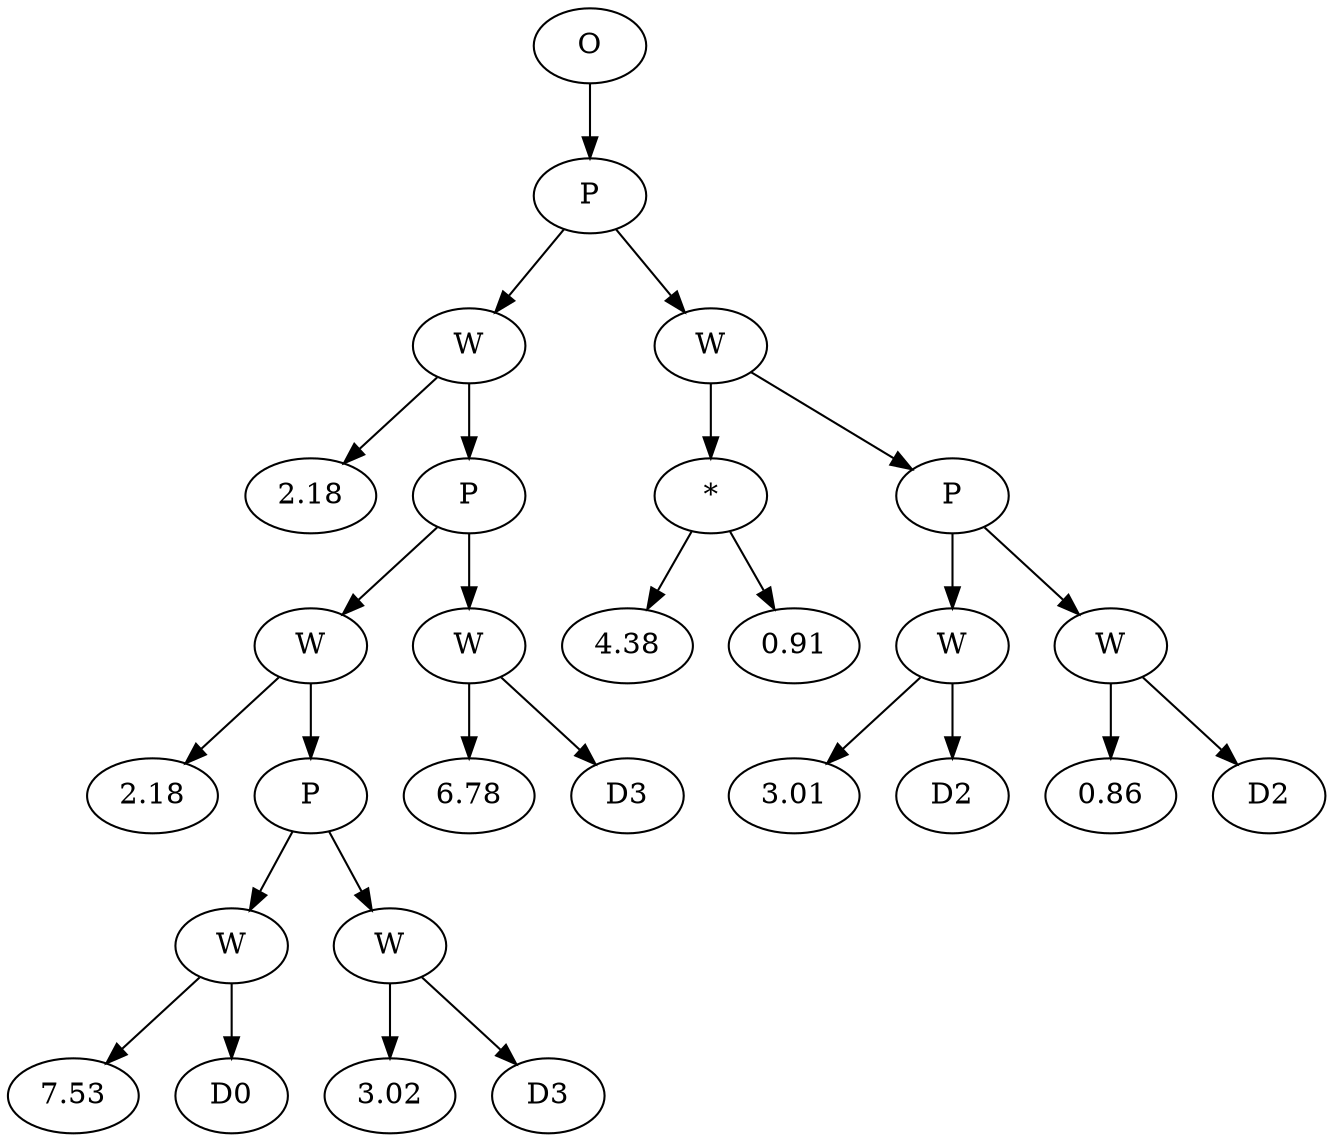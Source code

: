 // Tree
digraph {
	396250 [label=O]
	396251 [label=P]
	396250 -> 396251
	396252 [label=W]
	396251 -> 396252
	396253 [label=2.18]
	396252 -> 396253
	396254 [label=P]
	396252 -> 396254
	396255 [label=W]
	396254 -> 396255
	396256 [label=2.18]
	396255 -> 396256
	396257 [label=P]
	396255 -> 396257
	396258 [label=W]
	396257 -> 396258
	396259 [label=7.53]
	396258 -> 396259
	396260 [label=D0]
	396258 -> 396260
	396261 [label=W]
	396257 -> 396261
	396262 [label=3.02]
	396261 -> 396262
	396263 [label=D3]
	396261 -> 396263
	396264 [label=W]
	396254 -> 396264
	396265 [label=6.78]
	396264 -> 396265
	396266 [label=D3]
	396264 -> 396266
	396267 [label=W]
	396251 -> 396267
	396268 [label="*"]
	396267 -> 396268
	396269 [label=4.38]
	396268 -> 396269
	396270 [label=0.91]
	396268 -> 396270
	396271 [label=P]
	396267 -> 396271
	396272 [label=W]
	396271 -> 396272
	396273 [label=3.01]
	396272 -> 396273
	396274 [label=D2]
	396272 -> 396274
	396275 [label=W]
	396271 -> 396275
	396276 [label=0.86]
	396275 -> 396276
	396277 [label=D2]
	396275 -> 396277
}
